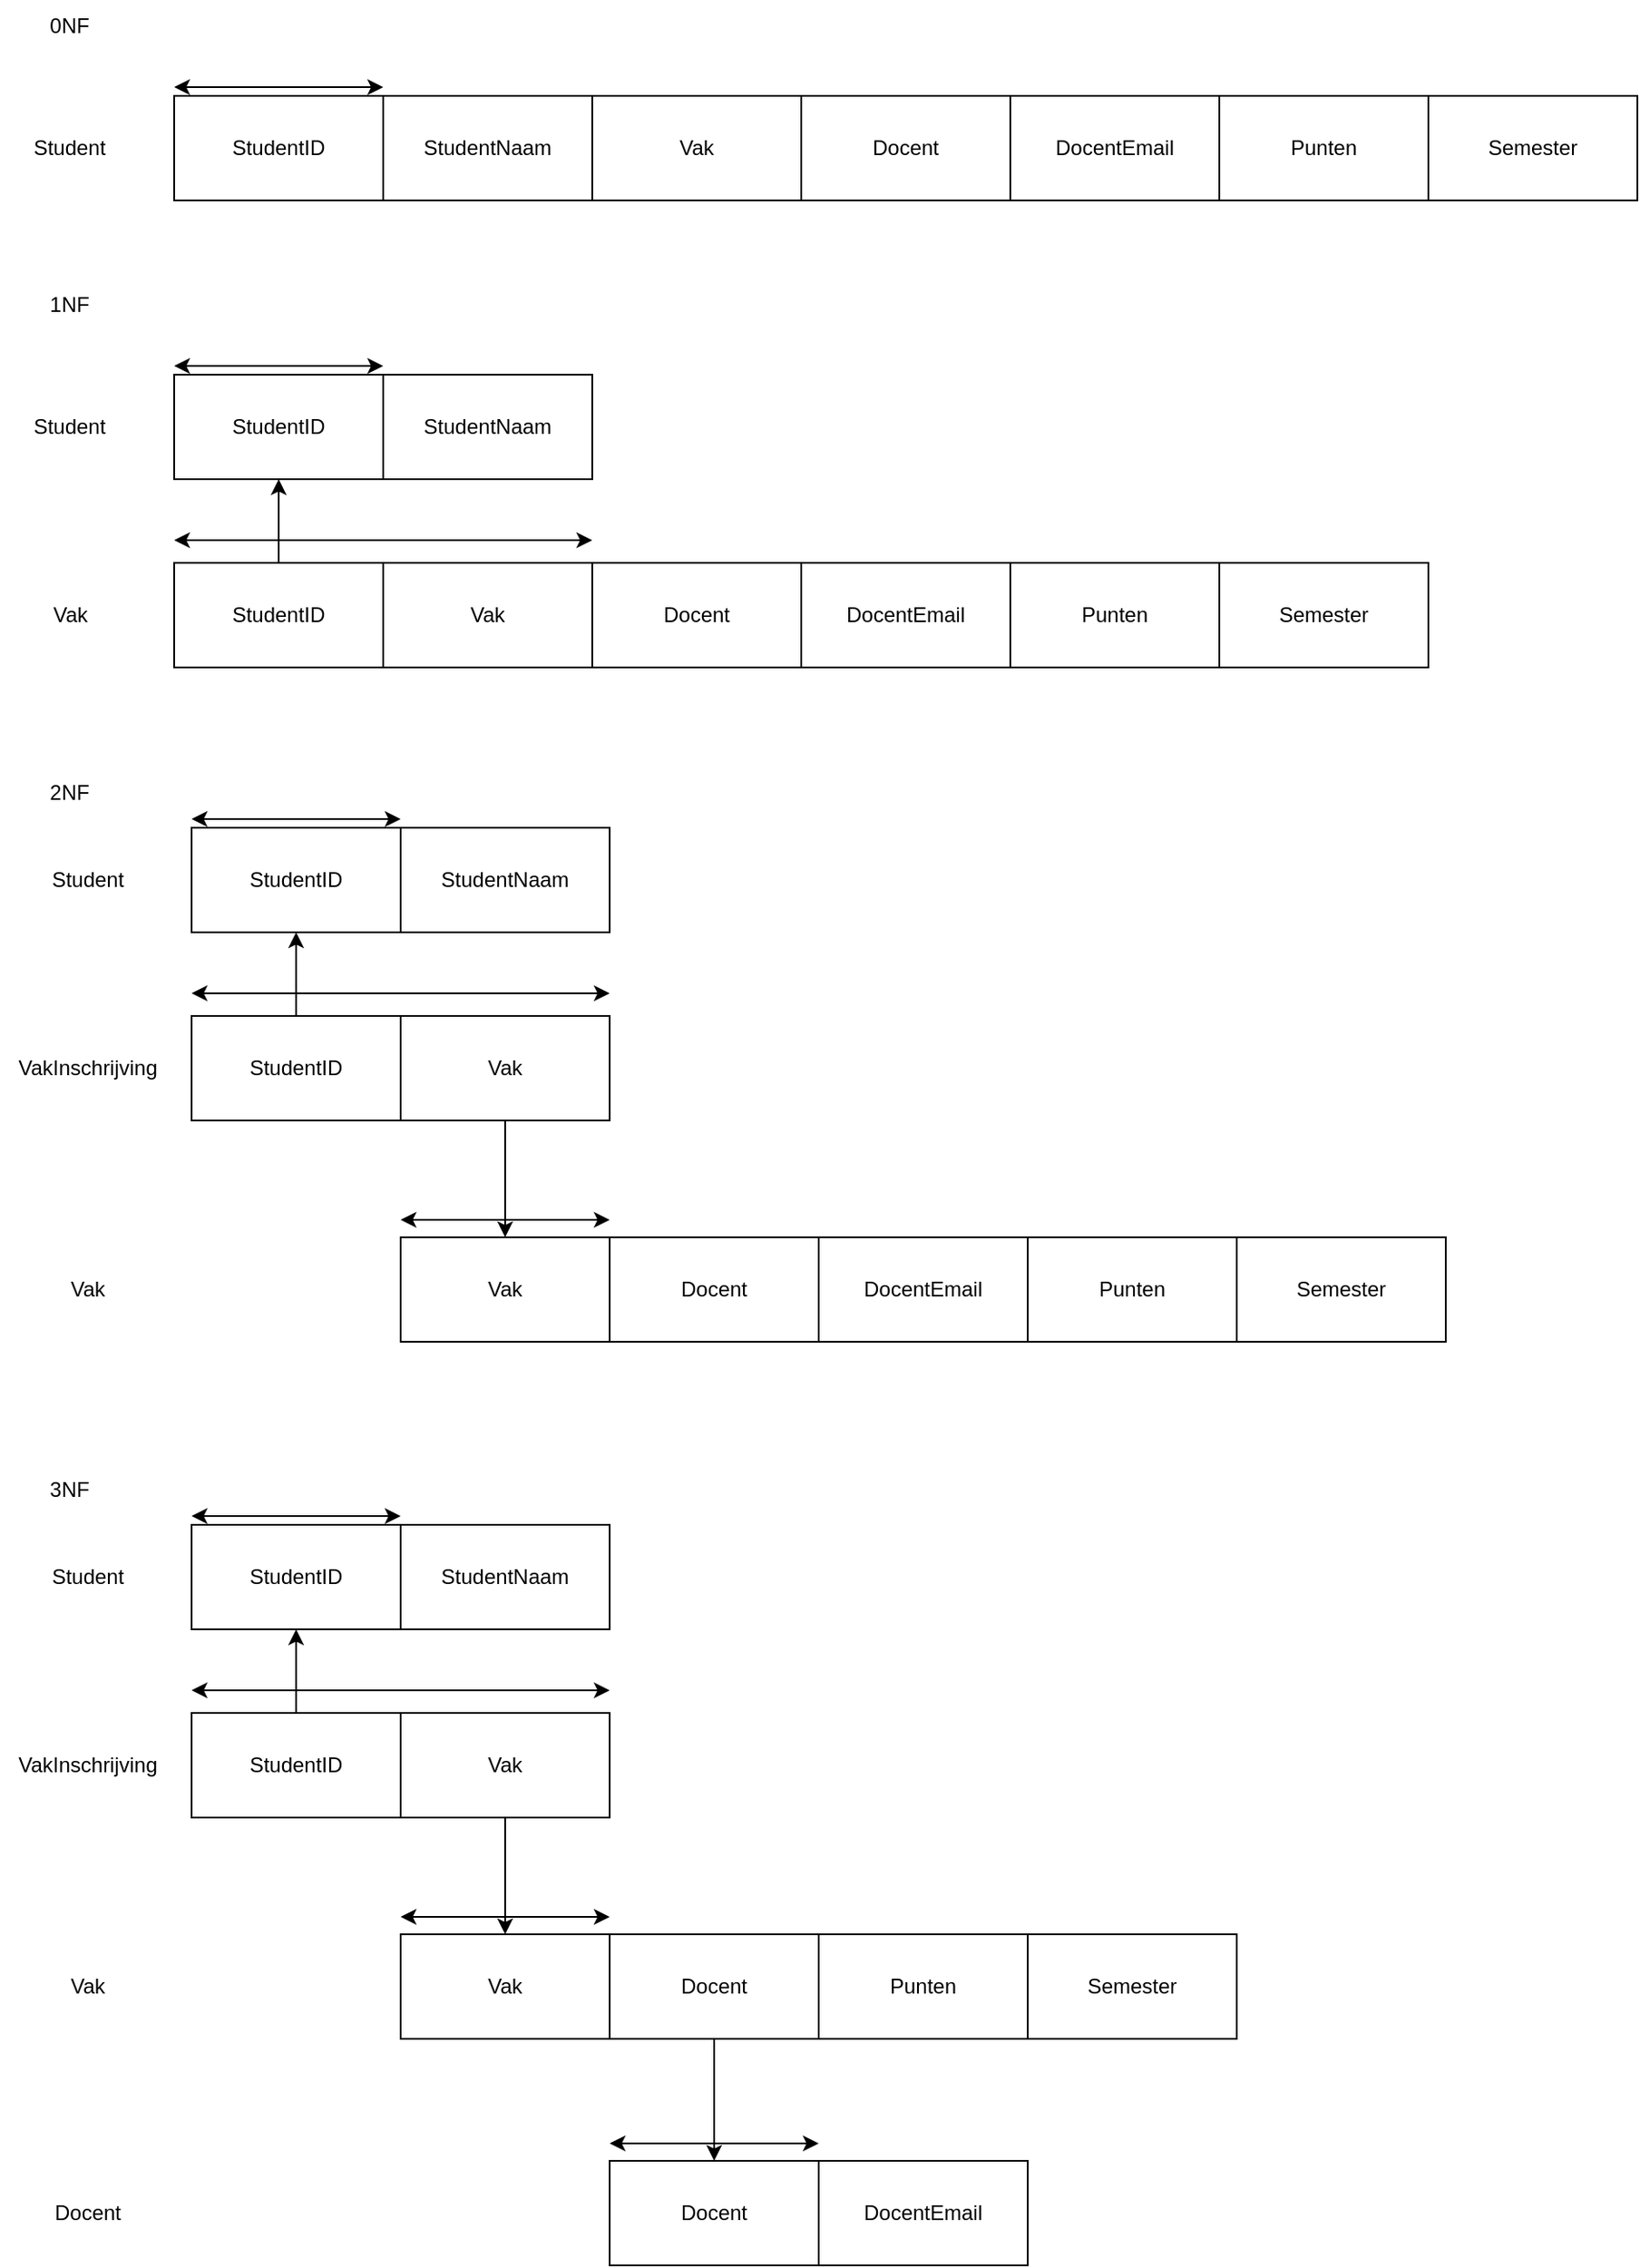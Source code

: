 <mxfile version="28.1.2">
  <diagram name="Page-1" id="bxkl7LfHBZebu8ftHP5B">
    <mxGraphModel dx="1281" dy="626" grid="1" gridSize="10" guides="1" tooltips="1" connect="1" arrows="1" fold="1" page="1" pageScale="1" pageWidth="850" pageHeight="1100" math="0" shadow="0">
      <root>
        <mxCell id="0" />
        <mxCell id="1" parent="0" />
        <mxCell id="XVAqmGDR4TXaDETgzdf3-1" value="StudentID" style="rounded=0;whiteSpace=wrap;html=1;" vertex="1" parent="1">
          <mxGeometry x="140" y="85" width="120" height="60" as="geometry" />
        </mxCell>
        <mxCell id="XVAqmGDR4TXaDETgzdf3-2" value="0NF" style="text;html=1;align=center;verticalAlign=middle;whiteSpace=wrap;rounded=0;" vertex="1" parent="1">
          <mxGeometry x="50" y="30" width="60" height="30" as="geometry" />
        </mxCell>
        <mxCell id="XVAqmGDR4TXaDETgzdf3-3" value="Student" style="text;html=1;align=center;verticalAlign=middle;whiteSpace=wrap;rounded=0;" vertex="1" parent="1">
          <mxGeometry x="50" y="100" width="60" height="30" as="geometry" />
        </mxCell>
        <mxCell id="XVAqmGDR4TXaDETgzdf3-4" value="StudentNaam" style="rounded=0;whiteSpace=wrap;html=1;" vertex="1" parent="1">
          <mxGeometry x="260" y="85" width="120" height="60" as="geometry" />
        </mxCell>
        <mxCell id="XVAqmGDR4TXaDETgzdf3-5" value="Vak" style="rounded=0;whiteSpace=wrap;html=1;" vertex="1" parent="1">
          <mxGeometry x="380" y="85" width="120" height="60" as="geometry" />
        </mxCell>
        <mxCell id="XVAqmGDR4TXaDETgzdf3-6" value="Docent" style="rounded=0;whiteSpace=wrap;html=1;" vertex="1" parent="1">
          <mxGeometry x="500" y="85" width="120" height="60" as="geometry" />
        </mxCell>
        <mxCell id="XVAqmGDR4TXaDETgzdf3-7" value="DocentEmail" style="rounded=0;whiteSpace=wrap;html=1;" vertex="1" parent="1">
          <mxGeometry x="620" y="85" width="120" height="60" as="geometry" />
        </mxCell>
        <mxCell id="XVAqmGDR4TXaDETgzdf3-8" value="Punten" style="rounded=0;whiteSpace=wrap;html=1;" vertex="1" parent="1">
          <mxGeometry x="740" y="85" width="120" height="60" as="geometry" />
        </mxCell>
        <mxCell id="XVAqmGDR4TXaDETgzdf3-9" value="Semester" style="rounded=0;whiteSpace=wrap;html=1;" vertex="1" parent="1">
          <mxGeometry x="860" y="85" width="120" height="60" as="geometry" />
        </mxCell>
        <mxCell id="XVAqmGDR4TXaDETgzdf3-11" value="" style="endArrow=classic;startArrow=classic;html=1;rounded=0;" edge="1" parent="1">
          <mxGeometry width="50" height="50" relative="1" as="geometry">
            <mxPoint x="140" y="80" as="sourcePoint" />
            <mxPoint x="260" y="80" as="targetPoint" />
          </mxGeometry>
        </mxCell>
        <mxCell id="XVAqmGDR4TXaDETgzdf3-12" value="StudentID" style="rounded=0;whiteSpace=wrap;html=1;" vertex="1" parent="1">
          <mxGeometry x="140" y="245" width="120" height="60" as="geometry" />
        </mxCell>
        <mxCell id="XVAqmGDR4TXaDETgzdf3-13" value="1NF" style="text;html=1;align=center;verticalAlign=middle;whiteSpace=wrap;rounded=0;" vertex="1" parent="1">
          <mxGeometry x="50" y="190" width="60" height="30" as="geometry" />
        </mxCell>
        <mxCell id="XVAqmGDR4TXaDETgzdf3-14" value="Student" style="text;html=1;align=center;verticalAlign=middle;whiteSpace=wrap;rounded=0;" vertex="1" parent="1">
          <mxGeometry x="50" y="260" width="60" height="30" as="geometry" />
        </mxCell>
        <mxCell id="XVAqmGDR4TXaDETgzdf3-15" value="StudentNaam" style="rounded=0;whiteSpace=wrap;html=1;" vertex="1" parent="1">
          <mxGeometry x="260" y="245" width="120" height="60" as="geometry" />
        </mxCell>
        <mxCell id="XVAqmGDR4TXaDETgzdf3-16" value="Vak" style="rounded=0;whiteSpace=wrap;html=1;" vertex="1" parent="1">
          <mxGeometry x="260" y="353" width="120" height="60" as="geometry" />
        </mxCell>
        <mxCell id="XVAqmGDR4TXaDETgzdf3-17" value="Docent" style="rounded=0;whiteSpace=wrap;html=1;" vertex="1" parent="1">
          <mxGeometry x="380" y="353" width="120" height="60" as="geometry" />
        </mxCell>
        <mxCell id="XVAqmGDR4TXaDETgzdf3-18" value="DocentEmail" style="rounded=0;whiteSpace=wrap;html=1;" vertex="1" parent="1">
          <mxGeometry x="500" y="353" width="120" height="60" as="geometry" />
        </mxCell>
        <mxCell id="XVAqmGDR4TXaDETgzdf3-19" value="Punten" style="rounded=0;whiteSpace=wrap;html=1;" vertex="1" parent="1">
          <mxGeometry x="620" y="353" width="120" height="60" as="geometry" />
        </mxCell>
        <mxCell id="XVAqmGDR4TXaDETgzdf3-20" value="Semester" style="rounded=0;whiteSpace=wrap;html=1;" vertex="1" parent="1">
          <mxGeometry x="740" y="353" width="120" height="60" as="geometry" />
        </mxCell>
        <mxCell id="XVAqmGDR4TXaDETgzdf3-21" value="" style="endArrow=classic;startArrow=classic;html=1;rounded=0;" edge="1" parent="1">
          <mxGeometry width="50" height="50" relative="1" as="geometry">
            <mxPoint x="140" y="240" as="sourcePoint" />
            <mxPoint x="260" y="240" as="targetPoint" />
          </mxGeometry>
        </mxCell>
        <mxCell id="XVAqmGDR4TXaDETgzdf3-22" value="Vak" style="text;html=1;align=center;verticalAlign=middle;resizable=0;points=[];autosize=1;strokeColor=none;fillColor=none;" vertex="1" parent="1">
          <mxGeometry x="60" y="368" width="40" height="30" as="geometry" />
        </mxCell>
        <mxCell id="XVAqmGDR4TXaDETgzdf3-23" value="StudentID" style="rounded=0;whiteSpace=wrap;html=1;" vertex="1" parent="1">
          <mxGeometry x="140" y="353" width="120" height="60" as="geometry" />
        </mxCell>
        <mxCell id="XVAqmGDR4TXaDETgzdf3-24" value="" style="endArrow=classic;startArrow=classic;html=1;rounded=0;" edge="1" parent="1">
          <mxGeometry width="50" height="50" relative="1" as="geometry">
            <mxPoint x="140" y="340" as="sourcePoint" />
            <mxPoint x="380" y="340" as="targetPoint" />
          </mxGeometry>
        </mxCell>
        <mxCell id="XVAqmGDR4TXaDETgzdf3-25" value="" style="endArrow=classic;html=1;rounded=0;exitX=0.5;exitY=0;exitDx=0;exitDy=0;entryX=0.5;entryY=1;entryDx=0;entryDy=0;" edge="1" parent="1" source="XVAqmGDR4TXaDETgzdf3-23" target="XVAqmGDR4TXaDETgzdf3-12">
          <mxGeometry width="50" height="50" relative="1" as="geometry">
            <mxPoint x="490" y="310" as="sourcePoint" />
            <mxPoint x="540" y="260" as="targetPoint" />
          </mxGeometry>
        </mxCell>
        <mxCell id="XVAqmGDR4TXaDETgzdf3-26" value="StudentID" style="rounded=0;whiteSpace=wrap;html=1;" vertex="1" parent="1">
          <mxGeometry x="150" y="505" width="120" height="60" as="geometry" />
        </mxCell>
        <mxCell id="XVAqmGDR4TXaDETgzdf3-27" value="StudentNaam" style="rounded=0;whiteSpace=wrap;html=1;" vertex="1" parent="1">
          <mxGeometry x="270" y="505" width="120" height="60" as="geometry" />
        </mxCell>
        <mxCell id="XVAqmGDR4TXaDETgzdf3-28" value="Vak" style="rounded=0;whiteSpace=wrap;html=1;" vertex="1" parent="1">
          <mxGeometry x="270" y="613" width="120" height="60" as="geometry" />
        </mxCell>
        <mxCell id="XVAqmGDR4TXaDETgzdf3-29" value="Docent" style="rounded=0;whiteSpace=wrap;html=1;" vertex="1" parent="1">
          <mxGeometry x="390" y="740" width="120" height="60" as="geometry" />
        </mxCell>
        <mxCell id="XVAqmGDR4TXaDETgzdf3-30" value="DocentEmail" style="rounded=0;whiteSpace=wrap;html=1;" vertex="1" parent="1">
          <mxGeometry x="510" y="740" width="120" height="60" as="geometry" />
        </mxCell>
        <mxCell id="XVAqmGDR4TXaDETgzdf3-31" value="Punten" style="rounded=0;whiteSpace=wrap;html=1;" vertex="1" parent="1">
          <mxGeometry x="630" y="740" width="120" height="60" as="geometry" />
        </mxCell>
        <mxCell id="XVAqmGDR4TXaDETgzdf3-32" value="Semester" style="rounded=0;whiteSpace=wrap;html=1;" vertex="1" parent="1">
          <mxGeometry x="750" y="740" width="120" height="60" as="geometry" />
        </mxCell>
        <mxCell id="XVAqmGDR4TXaDETgzdf3-33" value="" style="endArrow=classic;startArrow=classic;html=1;rounded=0;" edge="1" parent="1">
          <mxGeometry width="50" height="50" relative="1" as="geometry">
            <mxPoint x="150" y="500" as="sourcePoint" />
            <mxPoint x="270" y="500" as="targetPoint" />
          </mxGeometry>
        </mxCell>
        <mxCell id="XVAqmGDR4TXaDETgzdf3-34" value="Vak" style="text;html=1;align=center;verticalAlign=middle;resizable=0;points=[];autosize=1;strokeColor=none;fillColor=none;" vertex="1" parent="1">
          <mxGeometry x="70" y="755" width="40" height="30" as="geometry" />
        </mxCell>
        <mxCell id="XVAqmGDR4TXaDETgzdf3-35" value="StudentID" style="rounded=0;whiteSpace=wrap;html=1;" vertex="1" parent="1">
          <mxGeometry x="150" y="613" width="120" height="60" as="geometry" />
        </mxCell>
        <mxCell id="XVAqmGDR4TXaDETgzdf3-36" value="" style="endArrow=classic;startArrow=classic;html=1;rounded=0;" edge="1" parent="1">
          <mxGeometry width="50" height="50" relative="1" as="geometry">
            <mxPoint x="150" y="600" as="sourcePoint" />
            <mxPoint x="390" y="600" as="targetPoint" />
          </mxGeometry>
        </mxCell>
        <mxCell id="XVAqmGDR4TXaDETgzdf3-37" value="" style="endArrow=classic;html=1;rounded=0;exitX=0.5;exitY=0;exitDx=0;exitDy=0;entryX=0.5;entryY=1;entryDx=0;entryDy=0;" edge="1" parent="1" source="XVAqmGDR4TXaDETgzdf3-35" target="XVAqmGDR4TXaDETgzdf3-26">
          <mxGeometry width="50" height="50" relative="1" as="geometry">
            <mxPoint x="500" y="570" as="sourcePoint" />
            <mxPoint x="550" y="520" as="targetPoint" />
          </mxGeometry>
        </mxCell>
        <mxCell id="XVAqmGDR4TXaDETgzdf3-38" value="Vak" style="rounded=0;whiteSpace=wrap;html=1;" vertex="1" parent="1">
          <mxGeometry x="270" y="740" width="120" height="60" as="geometry" />
        </mxCell>
        <mxCell id="XVAqmGDR4TXaDETgzdf3-39" value="" style="endArrow=classic;startArrow=classic;html=1;rounded=0;" edge="1" parent="1">
          <mxGeometry width="50" height="50" relative="1" as="geometry">
            <mxPoint x="270" y="730" as="sourcePoint" />
            <mxPoint x="390" y="730" as="targetPoint" />
          </mxGeometry>
        </mxCell>
        <mxCell id="XVAqmGDR4TXaDETgzdf3-40" value="2NF" style="text;html=1;align=center;verticalAlign=middle;whiteSpace=wrap;rounded=0;" vertex="1" parent="1">
          <mxGeometry x="50" y="470" width="60" height="30" as="geometry" />
        </mxCell>
        <mxCell id="XVAqmGDR4TXaDETgzdf3-41" value="Student" style="text;html=1;align=center;verticalAlign=middle;resizable=0;points=[];autosize=1;strokeColor=none;fillColor=none;" vertex="1" parent="1">
          <mxGeometry x="60" y="520" width="60" height="30" as="geometry" />
        </mxCell>
        <mxCell id="XVAqmGDR4TXaDETgzdf3-42" value="VakInschrijving" style="text;html=1;align=center;verticalAlign=middle;resizable=0;points=[];autosize=1;strokeColor=none;fillColor=none;" vertex="1" parent="1">
          <mxGeometry x="40" y="628" width="100" height="30" as="geometry" />
        </mxCell>
        <mxCell id="XVAqmGDR4TXaDETgzdf3-43" value="" style="endArrow=classic;html=1;rounded=0;exitX=0.5;exitY=1;exitDx=0;exitDy=0;entryX=0.5;entryY=0;entryDx=0;entryDy=0;" edge="1" parent="1" source="XVAqmGDR4TXaDETgzdf3-28" target="XVAqmGDR4TXaDETgzdf3-38">
          <mxGeometry width="50" height="50" relative="1" as="geometry">
            <mxPoint x="510" y="680" as="sourcePoint" />
            <mxPoint x="560" y="630" as="targetPoint" />
          </mxGeometry>
        </mxCell>
        <mxCell id="XVAqmGDR4TXaDETgzdf3-44" value="StudentID" style="rounded=0;whiteSpace=wrap;html=1;" vertex="1" parent="1">
          <mxGeometry x="150" y="905" width="120" height="60" as="geometry" />
        </mxCell>
        <mxCell id="XVAqmGDR4TXaDETgzdf3-45" value="StudentNaam" style="rounded=0;whiteSpace=wrap;html=1;" vertex="1" parent="1">
          <mxGeometry x="270" y="905" width="120" height="60" as="geometry" />
        </mxCell>
        <mxCell id="XVAqmGDR4TXaDETgzdf3-46" value="Vak" style="rounded=0;whiteSpace=wrap;html=1;" vertex="1" parent="1">
          <mxGeometry x="270" y="1013" width="120" height="60" as="geometry" />
        </mxCell>
        <mxCell id="XVAqmGDR4TXaDETgzdf3-47" value="Docent" style="rounded=0;whiteSpace=wrap;html=1;" vertex="1" parent="1">
          <mxGeometry x="390" y="1140" width="120" height="60" as="geometry" />
        </mxCell>
        <mxCell id="XVAqmGDR4TXaDETgzdf3-48" value="DocentEmail" style="rounded=0;whiteSpace=wrap;html=1;" vertex="1" parent="1">
          <mxGeometry x="510" y="1270" width="120" height="60" as="geometry" />
        </mxCell>
        <mxCell id="XVAqmGDR4TXaDETgzdf3-49" value="Punten" style="rounded=0;whiteSpace=wrap;html=1;" vertex="1" parent="1">
          <mxGeometry x="510" y="1140" width="120" height="60" as="geometry" />
        </mxCell>
        <mxCell id="XVAqmGDR4TXaDETgzdf3-50" value="Semester" style="rounded=0;whiteSpace=wrap;html=1;" vertex="1" parent="1">
          <mxGeometry x="630" y="1140" width="120" height="60" as="geometry" />
        </mxCell>
        <mxCell id="XVAqmGDR4TXaDETgzdf3-51" value="" style="endArrow=classic;startArrow=classic;html=1;rounded=0;" edge="1" parent="1">
          <mxGeometry width="50" height="50" relative="1" as="geometry">
            <mxPoint x="150" y="900" as="sourcePoint" />
            <mxPoint x="270" y="900" as="targetPoint" />
          </mxGeometry>
        </mxCell>
        <mxCell id="XVAqmGDR4TXaDETgzdf3-52" value="Vak" style="text;html=1;align=center;verticalAlign=middle;resizable=0;points=[];autosize=1;strokeColor=none;fillColor=none;" vertex="1" parent="1">
          <mxGeometry x="70" y="1155" width="40" height="30" as="geometry" />
        </mxCell>
        <mxCell id="XVAqmGDR4TXaDETgzdf3-53" value="StudentID" style="rounded=0;whiteSpace=wrap;html=1;" vertex="1" parent="1">
          <mxGeometry x="150" y="1013" width="120" height="60" as="geometry" />
        </mxCell>
        <mxCell id="XVAqmGDR4TXaDETgzdf3-54" value="" style="endArrow=classic;startArrow=classic;html=1;rounded=0;" edge="1" parent="1">
          <mxGeometry width="50" height="50" relative="1" as="geometry">
            <mxPoint x="150" y="1000" as="sourcePoint" />
            <mxPoint x="390" y="1000" as="targetPoint" />
          </mxGeometry>
        </mxCell>
        <mxCell id="XVAqmGDR4TXaDETgzdf3-55" value="" style="endArrow=classic;html=1;rounded=0;exitX=0.5;exitY=0;exitDx=0;exitDy=0;entryX=0.5;entryY=1;entryDx=0;entryDy=0;" edge="1" parent="1" source="XVAqmGDR4TXaDETgzdf3-53" target="XVAqmGDR4TXaDETgzdf3-44">
          <mxGeometry width="50" height="50" relative="1" as="geometry">
            <mxPoint x="500" y="970" as="sourcePoint" />
            <mxPoint x="550" y="920" as="targetPoint" />
          </mxGeometry>
        </mxCell>
        <mxCell id="XVAqmGDR4TXaDETgzdf3-56" value="Vak" style="rounded=0;whiteSpace=wrap;html=1;" vertex="1" parent="1">
          <mxGeometry x="270" y="1140" width="120" height="60" as="geometry" />
        </mxCell>
        <mxCell id="XVAqmGDR4TXaDETgzdf3-57" value="" style="endArrow=classic;startArrow=classic;html=1;rounded=0;" edge="1" parent="1">
          <mxGeometry width="50" height="50" relative="1" as="geometry">
            <mxPoint x="270" y="1130" as="sourcePoint" />
            <mxPoint x="390" y="1130" as="targetPoint" />
          </mxGeometry>
        </mxCell>
        <mxCell id="XVAqmGDR4TXaDETgzdf3-58" value="3NF" style="text;html=1;align=center;verticalAlign=middle;whiteSpace=wrap;rounded=0;" vertex="1" parent="1">
          <mxGeometry x="50" y="870" width="60" height="30" as="geometry" />
        </mxCell>
        <mxCell id="XVAqmGDR4TXaDETgzdf3-59" value="Student" style="text;html=1;align=center;verticalAlign=middle;resizable=0;points=[];autosize=1;strokeColor=none;fillColor=none;" vertex="1" parent="1">
          <mxGeometry x="60" y="920" width="60" height="30" as="geometry" />
        </mxCell>
        <mxCell id="XVAqmGDR4TXaDETgzdf3-60" value="VakInschrijving" style="text;html=1;align=center;verticalAlign=middle;resizable=0;points=[];autosize=1;strokeColor=none;fillColor=none;" vertex="1" parent="1">
          <mxGeometry x="40" y="1028" width="100" height="30" as="geometry" />
        </mxCell>
        <mxCell id="XVAqmGDR4TXaDETgzdf3-61" value="" style="endArrow=classic;html=1;rounded=0;exitX=0.5;exitY=1;exitDx=0;exitDy=0;entryX=0.5;entryY=0;entryDx=0;entryDy=0;" edge="1" parent="1" source="XVAqmGDR4TXaDETgzdf3-46" target="XVAqmGDR4TXaDETgzdf3-56">
          <mxGeometry width="50" height="50" relative="1" as="geometry">
            <mxPoint x="510" y="1080" as="sourcePoint" />
            <mxPoint x="560" y="1030" as="targetPoint" />
          </mxGeometry>
        </mxCell>
        <mxCell id="XVAqmGDR4TXaDETgzdf3-62" value="Docent" style="rounded=0;whiteSpace=wrap;html=1;" vertex="1" parent="1">
          <mxGeometry x="390" y="1270" width="120" height="60" as="geometry" />
        </mxCell>
        <mxCell id="XVAqmGDR4TXaDETgzdf3-63" value="" style="endArrow=classic;startArrow=classic;html=1;rounded=0;" edge="1" parent="1">
          <mxGeometry width="50" height="50" relative="1" as="geometry">
            <mxPoint x="390" y="1260" as="sourcePoint" />
            <mxPoint x="510" y="1260" as="targetPoint" />
          </mxGeometry>
        </mxCell>
        <mxCell id="XVAqmGDR4TXaDETgzdf3-64" value="" style="endArrow=classic;html=1;rounded=0;exitX=0.5;exitY=1;exitDx=0;exitDy=0;entryX=0.5;entryY=0;entryDx=0;entryDy=0;" edge="1" parent="1" source="XVAqmGDR4TXaDETgzdf3-47" target="XVAqmGDR4TXaDETgzdf3-62">
          <mxGeometry width="50" height="50" relative="1" as="geometry">
            <mxPoint x="250" y="1320" as="sourcePoint" />
            <mxPoint x="300" y="1270" as="targetPoint" />
          </mxGeometry>
        </mxCell>
        <mxCell id="XVAqmGDR4TXaDETgzdf3-65" value="Docent" style="text;html=1;align=center;verticalAlign=middle;resizable=0;points=[];autosize=1;strokeColor=none;fillColor=none;" vertex="1" parent="1">
          <mxGeometry x="60" y="1285" width="60" height="30" as="geometry" />
        </mxCell>
      </root>
    </mxGraphModel>
  </diagram>
</mxfile>
